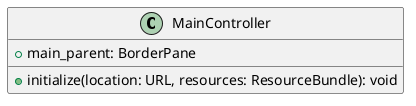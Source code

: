 @startuml

class MainController {
    +main_parent: BorderPane

    +initialize(location: URL, resources: ResourceBundle): void
}

@enduml